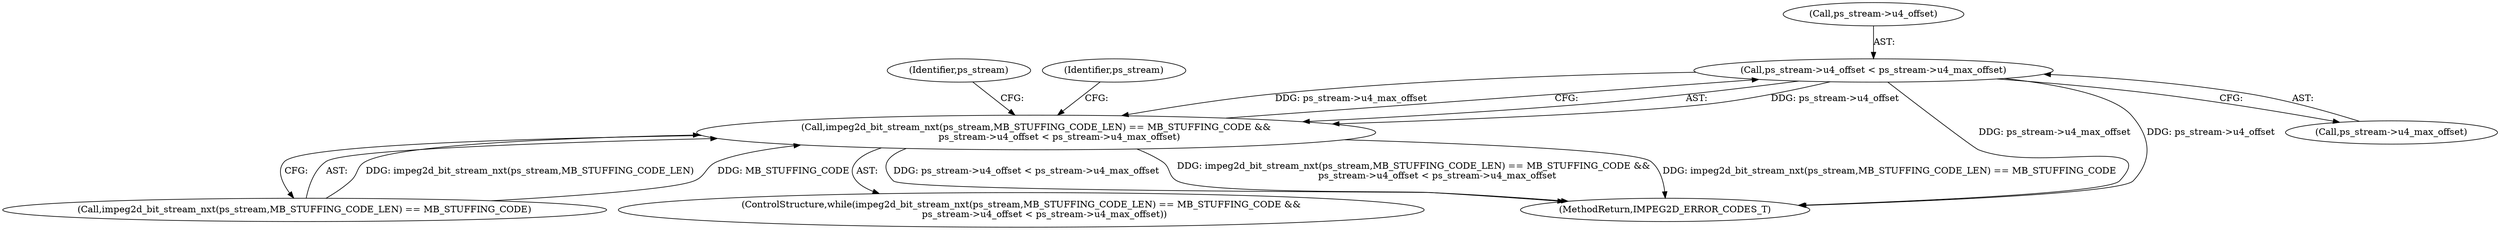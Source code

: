 digraph "0_Android_ffab15eb80630dc799eb410855c93525b75233c3_1@pointer" {
"1000212" [label="(Call,ps_stream->u4_offset < ps_stream->u4_max_offset)"];
"1000206" [label="(Call,impeg2d_bit_stream_nxt(ps_stream,MB_STUFFING_CODE_LEN) == MB_STUFFING_CODE &&\n                ps_stream->u4_offset < ps_stream->u4_max_offset)"];
"1000220" [label="(Identifier,ps_stream)"];
"1000438" [label="(MethodReturn,IMPEG2D_ERROR_CODES_T)"];
"1000207" [label="(Call,impeg2d_bit_stream_nxt(ps_stream,MB_STUFFING_CODE_LEN) == MB_STUFFING_CODE)"];
"1000223" [label="(Identifier,ps_stream)"];
"1000205" [label="(ControlStructure,while(impeg2d_bit_stream_nxt(ps_stream,MB_STUFFING_CODE_LEN) == MB_STUFFING_CODE &&\n                ps_stream->u4_offset < ps_stream->u4_max_offset))"];
"1000213" [label="(Call,ps_stream->u4_offset)"];
"1000212" [label="(Call,ps_stream->u4_offset < ps_stream->u4_max_offset)"];
"1000206" [label="(Call,impeg2d_bit_stream_nxt(ps_stream,MB_STUFFING_CODE_LEN) == MB_STUFFING_CODE &&\n                ps_stream->u4_offset < ps_stream->u4_max_offset)"];
"1000216" [label="(Call,ps_stream->u4_max_offset)"];
"1000212" -> "1000206"  [label="AST: "];
"1000212" -> "1000216"  [label="CFG: "];
"1000213" -> "1000212"  [label="AST: "];
"1000216" -> "1000212"  [label="AST: "];
"1000206" -> "1000212"  [label="CFG: "];
"1000212" -> "1000438"  [label="DDG: ps_stream->u4_max_offset"];
"1000212" -> "1000438"  [label="DDG: ps_stream->u4_offset"];
"1000212" -> "1000206"  [label="DDG: ps_stream->u4_offset"];
"1000212" -> "1000206"  [label="DDG: ps_stream->u4_max_offset"];
"1000206" -> "1000205"  [label="AST: "];
"1000206" -> "1000207"  [label="CFG: "];
"1000207" -> "1000206"  [label="AST: "];
"1000220" -> "1000206"  [label="CFG: "];
"1000223" -> "1000206"  [label="CFG: "];
"1000206" -> "1000438"  [label="DDG: impeg2d_bit_stream_nxt(ps_stream,MB_STUFFING_CODE_LEN) == MB_STUFFING_CODE &&\n                ps_stream->u4_offset < ps_stream->u4_max_offset"];
"1000206" -> "1000438"  [label="DDG: impeg2d_bit_stream_nxt(ps_stream,MB_STUFFING_CODE_LEN) == MB_STUFFING_CODE"];
"1000206" -> "1000438"  [label="DDG: ps_stream->u4_offset < ps_stream->u4_max_offset"];
"1000207" -> "1000206"  [label="DDG: impeg2d_bit_stream_nxt(ps_stream,MB_STUFFING_CODE_LEN)"];
"1000207" -> "1000206"  [label="DDG: MB_STUFFING_CODE"];
}
